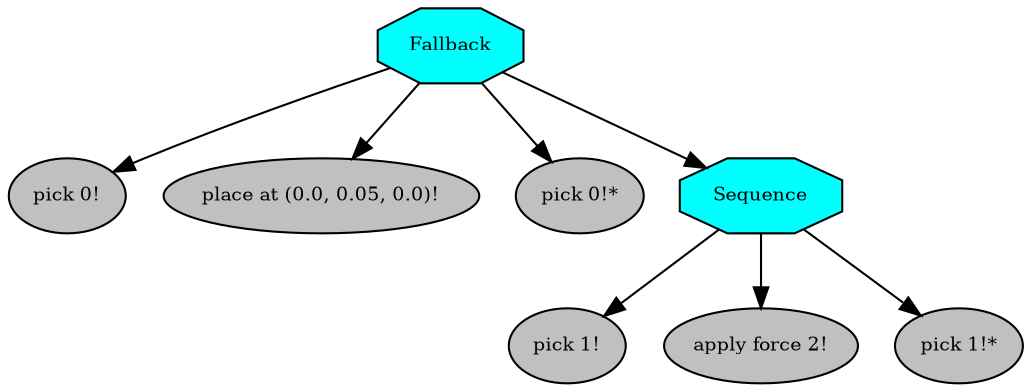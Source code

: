digraph pastafarianism {
ordering=out;
graph [fontname="times-roman"];
node [fontname="times-roman"];
edge [fontname="times-roman"];
Fallback [fillcolor=cyan, fontcolor=black, fontsize=9, label=Fallback, shape=octagon, style=filled];
"pick 0!" [fillcolor=gray, fontcolor=black, fontsize=9, label="pick 0!", shape=ellipse, style=filled];
Fallback -> "pick 0!";
"place at (0.0, 0.05, 0.0)!" [fillcolor=gray, fontcolor=black, fontsize=9, label="place at (0.0, 0.05, 0.0)!", shape=ellipse, style=filled];
Fallback -> "place at (0.0, 0.05, 0.0)!";
"pick 0!*" [fillcolor=gray, fontcolor=black, fontsize=9, label="pick 0!*", shape=ellipse, style=filled];
Fallback -> "pick 0!*";
Sequence [fillcolor=cyan, fontcolor=black, fontsize=9, label=Sequence, shape=octagon, style=filled];
Fallback -> Sequence;
"pick 1!" [fillcolor=gray, fontcolor=black, fontsize=9, label="pick 1!", shape=ellipse, style=filled];
Sequence -> "pick 1!";
"apply force 2!" [fillcolor=gray, fontcolor=black, fontsize=9, label="apply force 2!", shape=ellipse, style=filled];
Sequence -> "apply force 2!";
"pick 1!*" [fillcolor=gray, fontcolor=black, fontsize=9, label="pick 1!*", shape=ellipse, style=filled];
Sequence -> "pick 1!*";
}
